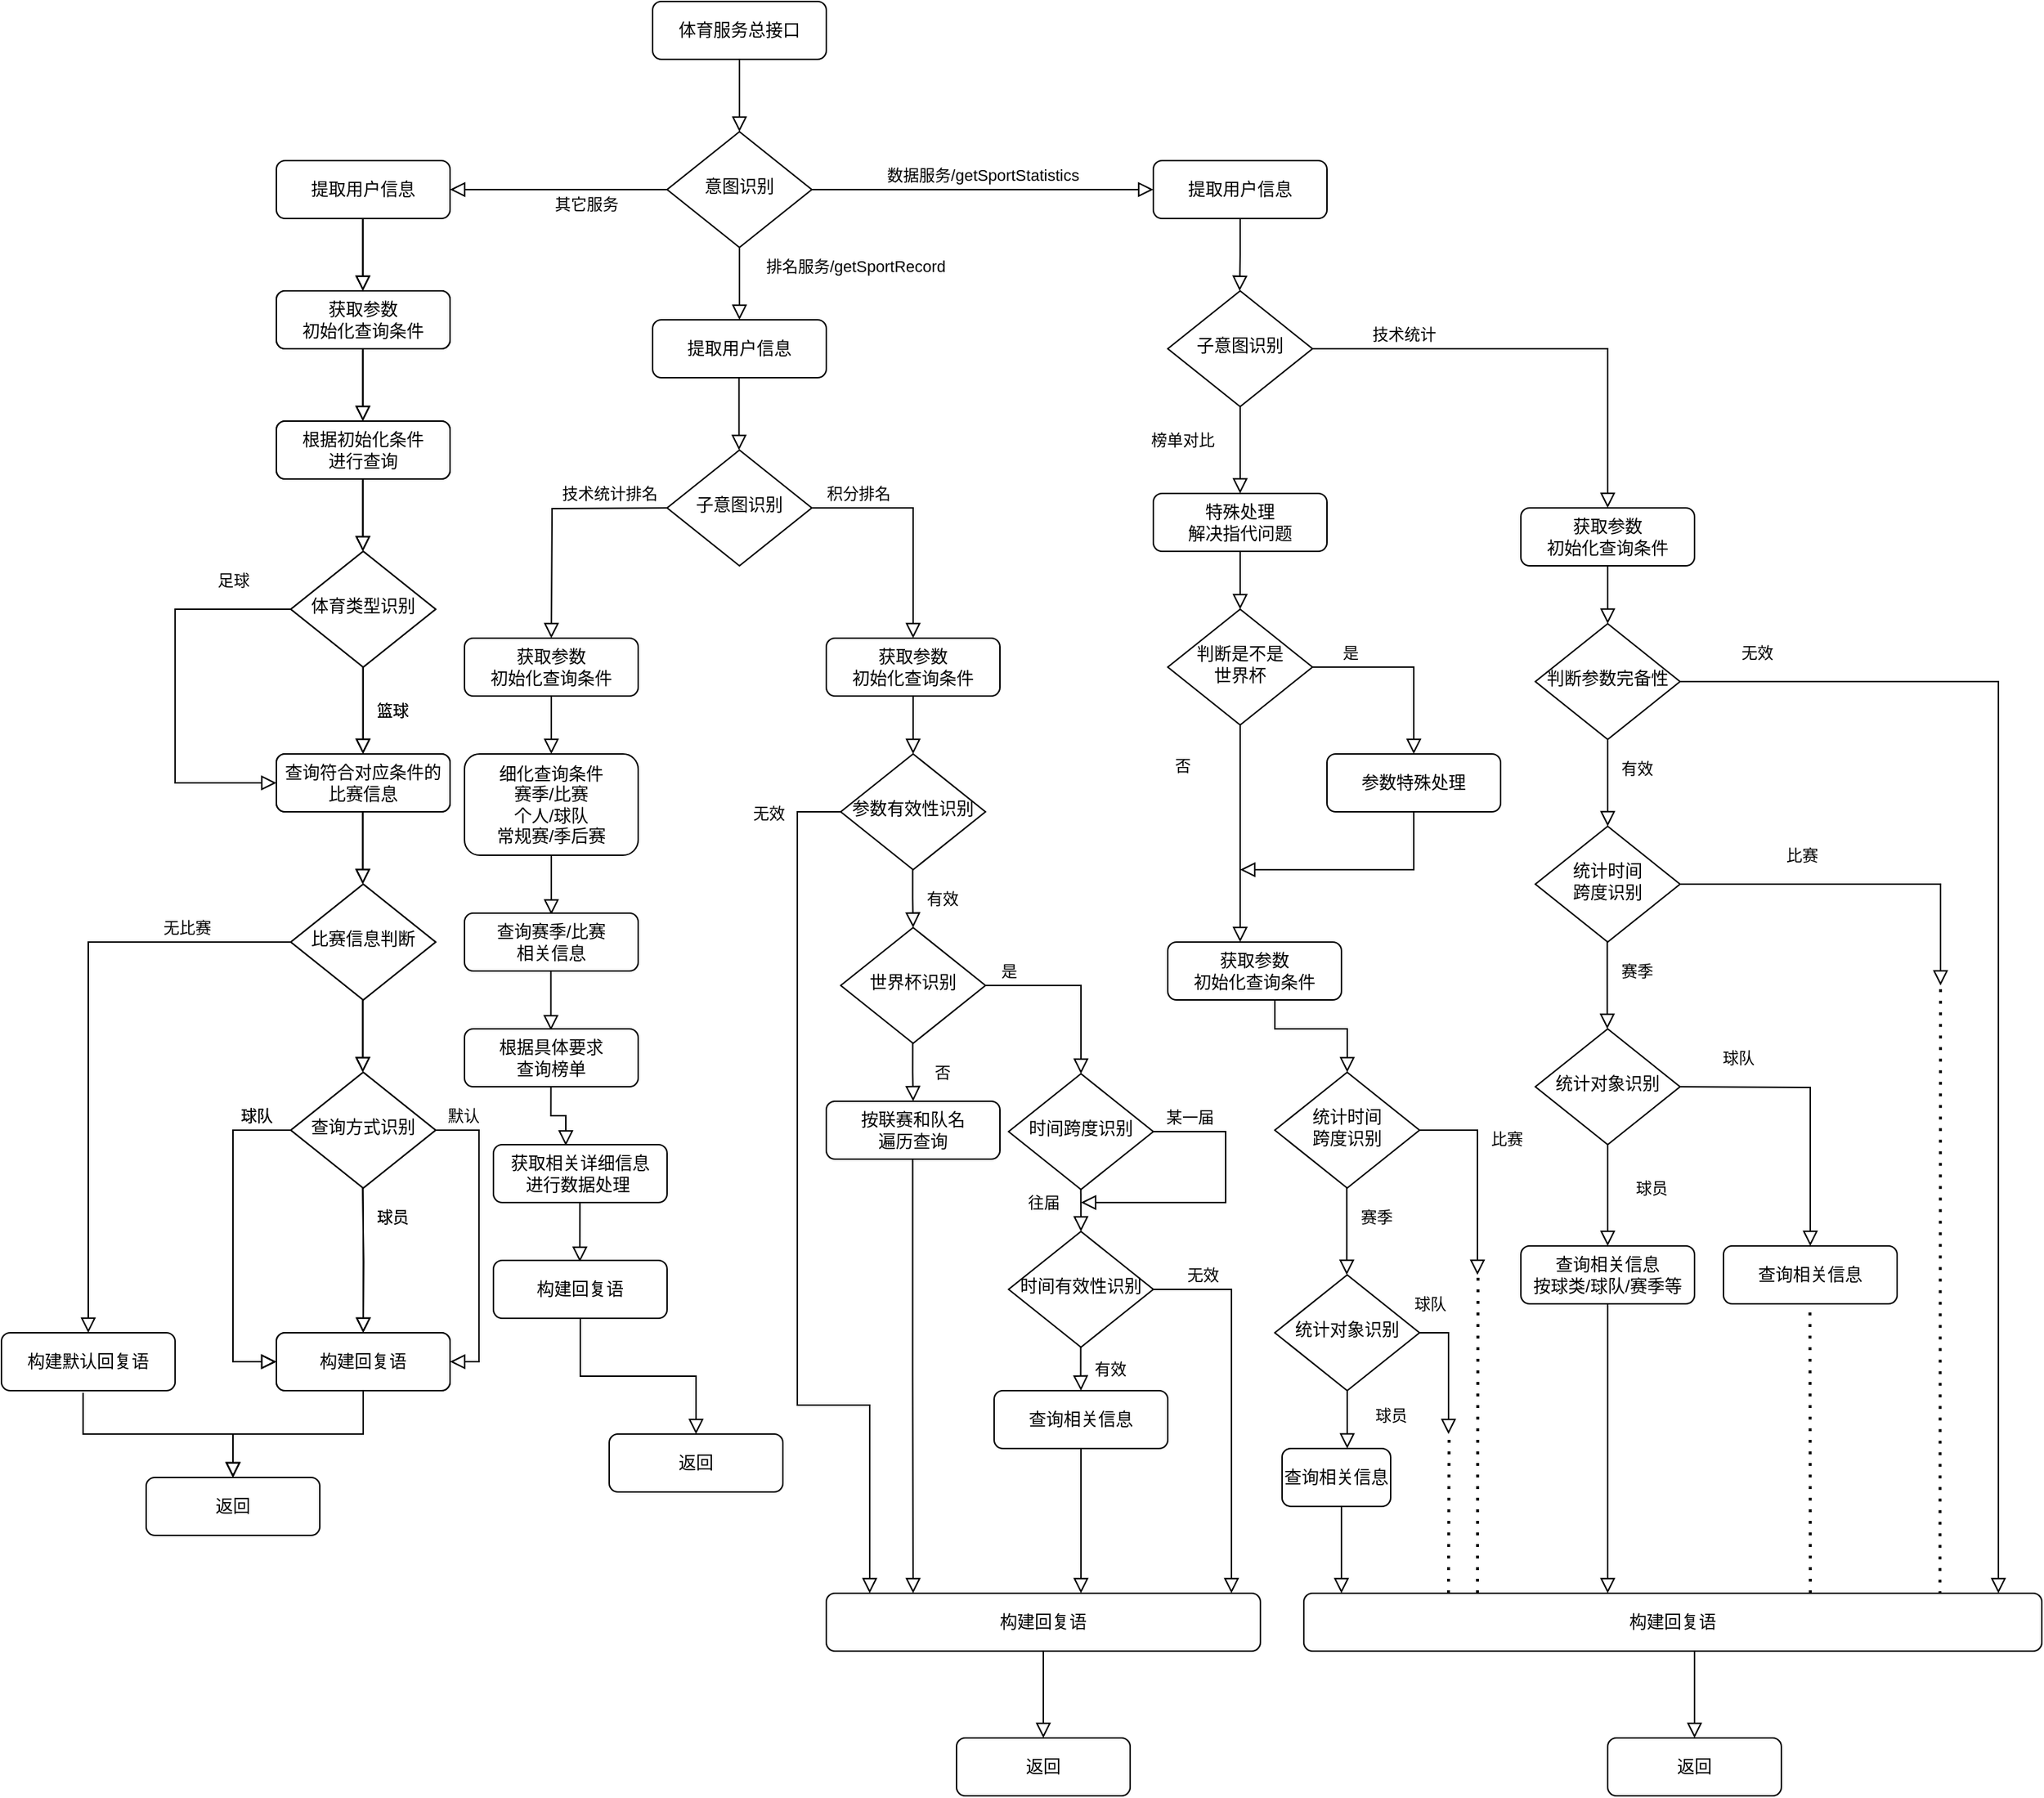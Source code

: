<mxfile version="14.9.6" type="github">
  <diagram id="C5RBs43oDa-KdzZeNtuy" name="Page-1">
    <mxGraphModel dx="3773" dy="1523" grid="1" gridSize="10" guides="1" tooltips="1" connect="1" arrows="1" fold="1" page="1" pageScale="1" pageWidth="827" pageHeight="1169" math="0" shadow="0">
      <root>
        <mxCell id="WIyWlLk6GJQsqaUBKTNV-0" />
        <mxCell id="WIyWlLk6GJQsqaUBKTNV-1" parent="WIyWlLk6GJQsqaUBKTNV-0" />
        <mxCell id="WIyWlLk6GJQsqaUBKTNV-2" value="" style="rounded=0;html=1;jettySize=auto;orthogonalLoop=1;fontSize=11;endArrow=block;endFill=0;endSize=8;strokeWidth=1;shadow=0;labelBackgroundColor=none;edgeStyle=orthogonalEdgeStyle;" parent="WIyWlLk6GJQsqaUBKTNV-1" source="WIyWlLk6GJQsqaUBKTNV-3" target="WIyWlLk6GJQsqaUBKTNV-6" edge="1">
          <mxGeometry relative="1" as="geometry" />
        </mxCell>
        <mxCell id="WIyWlLk6GJQsqaUBKTNV-3" value="体育服务总接口" style="rounded=1;whiteSpace=wrap;html=1;fontSize=12;glass=0;strokeWidth=1;shadow=0;" parent="WIyWlLk6GJQsqaUBKTNV-1" vertex="1">
          <mxGeometry x="390" y="80" width="120" height="40" as="geometry" />
        </mxCell>
        <mxCell id="WIyWlLk6GJQsqaUBKTNV-4" value="排名服务/getSportRecord" style="rounded=0;html=1;jettySize=auto;orthogonalLoop=1;fontSize=11;endArrow=block;endFill=0;endSize=8;strokeWidth=1;shadow=0;labelBackgroundColor=none;edgeStyle=orthogonalEdgeStyle;" parent="WIyWlLk6GJQsqaUBKTNV-1" source="WIyWlLk6GJQsqaUBKTNV-6" edge="1">
          <mxGeometry x="-0.5" y="80" relative="1" as="geometry">
            <mxPoint as="offset" />
            <mxPoint x="450" y="300" as="targetPoint" />
          </mxGeometry>
        </mxCell>
        <mxCell id="WIyWlLk6GJQsqaUBKTNV-5" value="数据服务/getSportStatistics" style="edgeStyle=orthogonalEdgeStyle;rounded=0;html=1;jettySize=auto;orthogonalLoop=1;fontSize=11;endArrow=block;endFill=0;endSize=8;strokeWidth=1;shadow=0;labelBackgroundColor=none;" parent="WIyWlLk6GJQsqaUBKTNV-1" source="WIyWlLk6GJQsqaUBKTNV-6" target="WIyWlLk6GJQsqaUBKTNV-7" edge="1">
          <mxGeometry y="10" relative="1" as="geometry">
            <mxPoint as="offset" />
          </mxGeometry>
        </mxCell>
        <mxCell id="WIyWlLk6GJQsqaUBKTNV-6" value="意图识别" style="rhombus;whiteSpace=wrap;html=1;shadow=0;fontFamily=Helvetica;fontSize=12;align=center;strokeWidth=1;spacing=6;spacingTop=-4;" parent="WIyWlLk6GJQsqaUBKTNV-1" vertex="1">
          <mxGeometry x="400" y="170" width="100" height="80" as="geometry" />
        </mxCell>
        <mxCell id="WIyWlLk6GJQsqaUBKTNV-11" value="提取用户信息" style="rounded=1;whiteSpace=wrap;html=1;fontSize=12;glass=0;strokeWidth=1;shadow=0;" parent="WIyWlLk6GJQsqaUBKTNV-1" vertex="1">
          <mxGeometry x="390" y="300" width="120" height="40" as="geometry" />
        </mxCell>
        <mxCell id="oZmuNUKRSDtqlvDH4_56-5" value="其它服务" style="edgeStyle=orthogonalEdgeStyle;rounded=0;html=1;jettySize=auto;orthogonalLoop=1;fontSize=11;endArrow=block;endFill=0;endSize=8;strokeWidth=1;shadow=0;labelBackgroundColor=none;exitX=0;exitY=0.5;exitDx=0;exitDy=0;" edge="1" parent="WIyWlLk6GJQsqaUBKTNV-1" source="WIyWlLk6GJQsqaUBKTNV-6" target="oZmuNUKRSDtqlvDH4_56-6">
          <mxGeometry x="-0.25" y="10" relative="1" as="geometry">
            <mxPoint as="offset" />
            <mxPoint x="510" y="220" as="sourcePoint" />
            <mxPoint x="320" y="210" as="targetPoint" />
          </mxGeometry>
        </mxCell>
        <mxCell id="oZmuNUKRSDtqlvDH4_56-6" value="提取用户信息" style="rounded=1;whiteSpace=wrap;html=1;fontSize=12;glass=0;strokeWidth=1;shadow=0;" vertex="1" parent="WIyWlLk6GJQsqaUBKTNV-1">
          <mxGeometry x="130" y="190" width="120" height="40" as="geometry" />
        </mxCell>
        <mxCell id="oZmuNUKRSDtqlvDH4_56-8" value="" style="rounded=0;html=1;jettySize=auto;orthogonalLoop=1;fontSize=11;endArrow=block;endFill=0;endSize=8;strokeWidth=1;shadow=0;labelBackgroundColor=none;edgeStyle=orthogonalEdgeStyle;" edge="1" parent="WIyWlLk6GJQsqaUBKTNV-1">
          <mxGeometry relative="1" as="geometry">
            <mxPoint x="189.76" y="230" as="sourcePoint" />
            <mxPoint x="189.76" y="280" as="targetPoint" />
          </mxGeometry>
        </mxCell>
        <mxCell id="oZmuNUKRSDtqlvDH4_56-9" value="获取参数&lt;br&gt;初始化查询条件" style="rounded=1;whiteSpace=wrap;html=1;fontSize=12;glass=0;strokeWidth=1;shadow=0;" vertex="1" parent="WIyWlLk6GJQsqaUBKTNV-1">
          <mxGeometry x="130" y="280" width="120" height="40" as="geometry" />
        </mxCell>
        <mxCell id="oZmuNUKRSDtqlvDH4_56-10" value="" style="rounded=0;html=1;jettySize=auto;orthogonalLoop=1;fontSize=11;endArrow=block;endFill=0;endSize=8;strokeWidth=1;shadow=0;labelBackgroundColor=none;edgeStyle=orthogonalEdgeStyle;" edge="1" parent="WIyWlLk6GJQsqaUBKTNV-1">
          <mxGeometry relative="1" as="geometry">
            <mxPoint x="189.76" y="320" as="sourcePoint" />
            <mxPoint x="189.76" y="370" as="targetPoint" />
          </mxGeometry>
        </mxCell>
        <mxCell id="oZmuNUKRSDtqlvDH4_56-11" value="根据初始化条件&lt;br&gt;进行查询" style="rounded=1;whiteSpace=wrap;html=1;fontSize=12;glass=0;strokeWidth=1;shadow=0;" vertex="1" parent="WIyWlLk6GJQsqaUBKTNV-1">
          <mxGeometry x="130" y="370" width="120" height="40" as="geometry" />
        </mxCell>
        <mxCell id="oZmuNUKRSDtqlvDH4_56-12" value="体育类型识别" style="rhombus;whiteSpace=wrap;html=1;shadow=0;fontFamily=Helvetica;fontSize=12;align=center;strokeWidth=1;spacing=6;spacingTop=-4;" vertex="1" parent="WIyWlLk6GJQsqaUBKTNV-1">
          <mxGeometry x="140" y="460" width="100" height="80" as="geometry" />
        </mxCell>
        <mxCell id="oZmuNUKRSDtqlvDH4_56-14" value="" style="rounded=0;html=1;jettySize=auto;orthogonalLoop=1;fontSize=11;endArrow=block;endFill=0;endSize=8;strokeWidth=1;shadow=0;labelBackgroundColor=none;edgeStyle=orthogonalEdgeStyle;" edge="1" parent="WIyWlLk6GJQsqaUBKTNV-1">
          <mxGeometry relative="1" as="geometry">
            <mxPoint x="189.76" y="410" as="sourcePoint" />
            <mxPoint x="189.76" y="460" as="targetPoint" />
          </mxGeometry>
        </mxCell>
        <mxCell id="oZmuNUKRSDtqlvDH4_56-16" value="篮球" style="rounded=0;html=1;jettySize=auto;orthogonalLoop=1;fontSize=11;endArrow=block;endFill=0;endSize=8;strokeWidth=1;shadow=0;labelBackgroundColor=none;edgeStyle=orthogonalEdgeStyle;" edge="1" parent="WIyWlLk6GJQsqaUBKTNV-1">
          <mxGeometry y="20" relative="1" as="geometry">
            <mxPoint as="offset" />
            <mxPoint x="189.86" y="540" as="sourcePoint" />
            <mxPoint x="189.86" y="600" as="targetPoint" />
          </mxGeometry>
        </mxCell>
        <mxCell id="oZmuNUKRSDtqlvDH4_56-19" value="查询符合条件的&lt;br&gt;比赛信息" style="rounded=1;whiteSpace=wrap;html=1;fontSize=12;glass=0;strokeWidth=1;shadow=0;" vertex="1" parent="WIyWlLk6GJQsqaUBKTNV-1">
          <mxGeometry x="130" y="600" width="120" height="40" as="geometry" />
        </mxCell>
        <mxCell id="oZmuNUKRSDtqlvDH4_56-26" value="足球" style="edgeStyle=orthogonalEdgeStyle;rounded=0;html=1;jettySize=auto;orthogonalLoop=1;fontSize=11;endArrow=block;endFill=0;endSize=8;strokeWidth=1;shadow=0;labelBackgroundColor=none;exitX=0;exitY=0.5;exitDx=0;exitDy=0;entryX=0;entryY=0.5;entryDx=0;entryDy=0;" edge="1" parent="WIyWlLk6GJQsqaUBKTNV-1" target="oZmuNUKRSDtqlvDH4_56-19">
          <mxGeometry x="-0.704" y="-20" relative="1" as="geometry">
            <mxPoint as="offset" />
            <mxPoint x="140" y="500" as="sourcePoint" />
            <mxPoint x="60" y="500" as="targetPoint" />
            <Array as="points">
              <mxPoint x="60" y="500" />
              <mxPoint x="60" y="620" />
            </Array>
          </mxGeometry>
        </mxCell>
        <mxCell id="oZmuNUKRSDtqlvDH4_56-27" value="比赛信息判断" style="rhombus;whiteSpace=wrap;html=1;shadow=0;fontFamily=Helvetica;fontSize=12;align=center;strokeWidth=1;spacing=6;spacingTop=-4;" vertex="1" parent="WIyWlLk6GJQsqaUBKTNV-1">
          <mxGeometry x="140" y="690" width="100" height="80" as="geometry" />
        </mxCell>
        <mxCell id="oZmuNUKRSDtqlvDH4_56-28" value="" style="rounded=0;html=1;jettySize=auto;orthogonalLoop=1;fontSize=11;endArrow=block;endFill=0;endSize=8;strokeWidth=1;shadow=0;labelBackgroundColor=none;edgeStyle=orthogonalEdgeStyle;" edge="1" parent="WIyWlLk6GJQsqaUBKTNV-1">
          <mxGeometry relative="1" as="geometry">
            <mxPoint x="189.71" y="640" as="sourcePoint" />
            <mxPoint x="189.71" y="690" as="targetPoint" />
          </mxGeometry>
        </mxCell>
        <mxCell id="oZmuNUKRSDtqlvDH4_56-31" value="" style="rounded=0;html=1;jettySize=auto;orthogonalLoop=1;fontSize=11;endArrow=block;endFill=0;endSize=8;strokeWidth=1;shadow=0;labelBackgroundColor=none;edgeStyle=orthogonalEdgeStyle;" edge="1" parent="WIyWlLk6GJQsqaUBKTNV-1">
          <mxGeometry relative="1" as="geometry">
            <mxPoint x="189.71" y="770" as="sourcePoint" />
            <mxPoint x="189.71" y="820" as="targetPoint" />
          </mxGeometry>
        </mxCell>
        <mxCell id="oZmuNUKRSDtqlvDH4_56-33" value="查询方式识别" style="rhombus;whiteSpace=wrap;html=1;shadow=0;fontFamily=Helvetica;fontSize=12;align=center;strokeWidth=1;spacing=6;spacingTop=-4;" vertex="1" parent="WIyWlLk6GJQsqaUBKTNV-1">
          <mxGeometry x="140" y="820" width="100" height="80" as="geometry" />
        </mxCell>
        <mxCell id="oZmuNUKRSDtqlvDH4_56-34" value="球员" style="rounded=0;html=1;jettySize=auto;orthogonalLoop=1;fontSize=11;endArrow=block;endFill=0;endSize=8;strokeWidth=1;shadow=0;labelBackgroundColor=none;edgeStyle=orthogonalEdgeStyle;entryX=0.5;entryY=0;entryDx=0;entryDy=0;" edge="1" parent="WIyWlLk6GJQsqaUBKTNV-1" target="oZmuNUKRSDtqlvDH4_56-37">
          <mxGeometry x="-0.601" y="20" relative="1" as="geometry">
            <mxPoint as="offset" />
            <mxPoint x="189.71" y="900" as="sourcePoint" />
            <mxPoint x="189.71" y="960" as="targetPoint" />
          </mxGeometry>
        </mxCell>
        <mxCell id="oZmuNUKRSDtqlvDH4_56-35" value="球队" style="edgeStyle=orthogonalEdgeStyle;rounded=0;html=1;jettySize=auto;orthogonalLoop=1;fontSize=11;endArrow=block;endFill=0;endSize=8;strokeWidth=1;shadow=0;labelBackgroundColor=none;entryX=0;entryY=0.5;entryDx=0;entryDy=0;" edge="1" parent="WIyWlLk6GJQsqaUBKTNV-1" source="oZmuNUKRSDtqlvDH4_56-33" target="oZmuNUKRSDtqlvDH4_56-37">
          <mxGeometry x="-0.789" y="-10" relative="1" as="geometry">
            <mxPoint as="offset" />
            <mxPoint x="150" y="739.71" as="sourcePoint" />
            <mxPoint x="100" y="1010" as="targetPoint" />
            <Array as="points">
              <mxPoint x="100" y="860" />
              <mxPoint x="100" y="1020" />
            </Array>
          </mxGeometry>
        </mxCell>
        <mxCell id="oZmuNUKRSDtqlvDH4_56-36" value="默认" style="edgeStyle=orthogonalEdgeStyle;rounded=0;html=1;jettySize=auto;orthogonalLoop=1;fontSize=11;endArrow=block;endFill=0;endSize=8;strokeWidth=1;shadow=0;labelBackgroundColor=none;exitX=1;exitY=0.5;exitDx=0;exitDy=0;entryX=1;entryY=0.5;entryDx=0;entryDy=0;" edge="1" parent="WIyWlLk6GJQsqaUBKTNV-1" source="oZmuNUKRSDtqlvDH4_56-33" target="oZmuNUKRSDtqlvDH4_56-37">
          <mxGeometry x="-0.826" y="10" relative="1" as="geometry">
            <mxPoint as="offset" />
            <mxPoint x="150.036" y="870.029" as="sourcePoint" />
            <mxPoint x="320" y="1020" as="targetPoint" />
            <Array as="points">
              <mxPoint x="270" y="860" />
              <mxPoint x="270" y="1020" />
            </Array>
          </mxGeometry>
        </mxCell>
        <mxCell id="oZmuNUKRSDtqlvDH4_56-37" value="构建回复语" style="rounded=1;whiteSpace=wrap;html=1;fontSize=12;glass=0;strokeWidth=1;shadow=0;" vertex="1" parent="WIyWlLk6GJQsqaUBKTNV-1">
          <mxGeometry x="130" y="1000" width="120" height="40" as="geometry" />
        </mxCell>
        <mxCell id="oZmuNUKRSDtqlvDH4_56-38" value="返回" style="rounded=1;whiteSpace=wrap;html=1;fontSize=12;glass=0;strokeWidth=1;shadow=0;" vertex="1" parent="WIyWlLk6GJQsqaUBKTNV-1">
          <mxGeometry x="40" y="1100" width="120" height="40" as="geometry" />
        </mxCell>
        <mxCell id="oZmuNUKRSDtqlvDH4_56-39" value="" style="rounded=0;html=1;jettySize=auto;orthogonalLoop=1;fontSize=11;endArrow=block;endFill=0;endSize=8;strokeWidth=1;shadow=0;labelBackgroundColor=none;edgeStyle=orthogonalEdgeStyle;exitX=0.47;exitY=1.036;exitDx=0;exitDy=0;exitPerimeter=0;" edge="1" parent="WIyWlLk6GJQsqaUBKTNV-1" source="oZmuNUKRSDtqlvDH4_56-63" target="oZmuNUKRSDtqlvDH4_56-38">
          <mxGeometry relative="1" as="geometry">
            <mxPoint x="89.66" y="1040" as="sourcePoint" />
            <mxPoint x="89.66" y="1090" as="targetPoint" />
            <Array as="points">
              <mxPoint x="-4" y="1070" />
              <mxPoint x="100" y="1070" />
            </Array>
          </mxGeometry>
        </mxCell>
        <mxCell id="oZmuNUKRSDtqlvDH4_56-40" value="" style="rounded=0;html=1;jettySize=auto;orthogonalLoop=1;fontSize=11;endArrow=block;endFill=0;endSize=8;strokeWidth=1;shadow=0;labelBackgroundColor=none;edgeStyle=orthogonalEdgeStyle;exitX=0.5;exitY=1;exitDx=0;exitDy=0;" edge="1" parent="WIyWlLk6GJQsqaUBKTNV-1" source="oZmuNUKRSDtqlvDH4_56-37">
          <mxGeometry relative="1" as="geometry">
            <mxPoint x="29.66" y="1050" as="sourcePoint" />
            <mxPoint x="100" y="1100" as="targetPoint" />
            <Array as="points">
              <mxPoint x="190" y="1070" />
              <mxPoint x="100" y="1070" />
              <mxPoint x="100" y="1100" />
            </Array>
          </mxGeometry>
        </mxCell>
        <mxCell id="oZmuNUKRSDtqlvDH4_56-42" value="子意图识别" style="rhombus;whiteSpace=wrap;html=1;shadow=0;fontFamily=Helvetica;fontSize=12;align=center;strokeWidth=1;spacing=6;spacingTop=-4;" vertex="1" parent="WIyWlLk6GJQsqaUBKTNV-1">
          <mxGeometry x="400" y="390" width="100" height="80" as="geometry" />
        </mxCell>
        <mxCell id="oZmuNUKRSDtqlvDH4_56-43" value="" style="rounded=0;html=1;jettySize=auto;orthogonalLoop=1;fontSize=11;endArrow=block;endFill=0;endSize=8;strokeWidth=1;shadow=0;labelBackgroundColor=none;edgeStyle=orthogonalEdgeStyle;" edge="1" parent="WIyWlLk6GJQsqaUBKTNV-1">
          <mxGeometry x="-0.5" y="80" relative="1" as="geometry">
            <mxPoint as="offset" />
            <mxPoint x="449.71" y="340" as="sourcePoint" />
            <mxPoint x="449.71" y="390" as="targetPoint" />
          </mxGeometry>
        </mxCell>
        <mxCell id="oZmuNUKRSDtqlvDH4_56-44" value="技术统计排名" style="edgeStyle=orthogonalEdgeStyle;rounded=0;html=1;jettySize=auto;orthogonalLoop=1;fontSize=11;endArrow=block;endFill=0;endSize=8;strokeWidth=1;shadow=0;labelBackgroundColor=none;" edge="1" parent="WIyWlLk6GJQsqaUBKTNV-1">
          <mxGeometry x="-0.529" y="-10" relative="1" as="geometry">
            <mxPoint as="offset" />
            <mxPoint x="400" y="430" as="sourcePoint" />
            <mxPoint x="320" y="520" as="targetPoint" />
          </mxGeometry>
        </mxCell>
        <mxCell id="oZmuNUKRSDtqlvDH4_56-47" value="" style="rounded=0;html=1;jettySize=auto;orthogonalLoop=1;fontSize=11;endArrow=block;endFill=0;endSize=8;strokeWidth=1;shadow=0;labelBackgroundColor=none;edgeStyle=orthogonalEdgeStyle;" edge="1" parent="WIyWlLk6GJQsqaUBKTNV-1">
          <mxGeometry relative="1" as="geometry">
            <mxPoint x="189.76" y="230" as="sourcePoint" />
            <mxPoint x="189.76" y="280" as="targetPoint" />
          </mxGeometry>
        </mxCell>
        <mxCell id="oZmuNUKRSDtqlvDH4_56-48" value="获取参数&lt;br&gt;初始化查询条件" style="rounded=1;whiteSpace=wrap;html=1;fontSize=12;glass=0;strokeWidth=1;shadow=0;" vertex="1" parent="WIyWlLk6GJQsqaUBKTNV-1">
          <mxGeometry x="130" y="280" width="120" height="40" as="geometry" />
        </mxCell>
        <mxCell id="oZmuNUKRSDtqlvDH4_56-49" value="" style="rounded=0;html=1;jettySize=auto;orthogonalLoop=1;fontSize=11;endArrow=block;endFill=0;endSize=8;strokeWidth=1;shadow=0;labelBackgroundColor=none;edgeStyle=orthogonalEdgeStyle;" edge="1" parent="WIyWlLk6GJQsqaUBKTNV-1">
          <mxGeometry relative="1" as="geometry">
            <mxPoint x="189.76" y="320" as="sourcePoint" />
            <mxPoint x="189.76" y="370" as="targetPoint" />
          </mxGeometry>
        </mxCell>
        <mxCell id="oZmuNUKRSDtqlvDH4_56-50" value="根据初始化条件&lt;br&gt;进行查询" style="rounded=1;whiteSpace=wrap;html=1;fontSize=12;glass=0;strokeWidth=1;shadow=0;" vertex="1" parent="WIyWlLk6GJQsqaUBKTNV-1">
          <mxGeometry x="130" y="370" width="120" height="40" as="geometry" />
        </mxCell>
        <mxCell id="oZmuNUKRSDtqlvDH4_56-51" value="体育类型识别" style="rhombus;whiteSpace=wrap;html=1;shadow=0;fontFamily=Helvetica;fontSize=12;align=center;strokeWidth=1;spacing=6;spacingTop=-4;" vertex="1" parent="WIyWlLk6GJQsqaUBKTNV-1">
          <mxGeometry x="140" y="460" width="100" height="80" as="geometry" />
        </mxCell>
        <mxCell id="oZmuNUKRSDtqlvDH4_56-52" value="" style="rounded=0;html=1;jettySize=auto;orthogonalLoop=1;fontSize=11;endArrow=block;endFill=0;endSize=8;strokeWidth=1;shadow=0;labelBackgroundColor=none;edgeStyle=orthogonalEdgeStyle;" edge="1" parent="WIyWlLk6GJQsqaUBKTNV-1">
          <mxGeometry relative="1" as="geometry">
            <mxPoint x="189.76" y="410" as="sourcePoint" />
            <mxPoint x="189.76" y="460" as="targetPoint" />
          </mxGeometry>
        </mxCell>
        <mxCell id="oZmuNUKRSDtqlvDH4_56-53" value="篮球" style="rounded=0;html=1;jettySize=auto;orthogonalLoop=1;fontSize=11;endArrow=block;endFill=0;endSize=8;strokeWidth=1;shadow=0;labelBackgroundColor=none;edgeStyle=orthogonalEdgeStyle;" edge="1" parent="WIyWlLk6GJQsqaUBKTNV-1">
          <mxGeometry y="20" relative="1" as="geometry">
            <mxPoint as="offset" />
            <mxPoint x="189.86" y="540" as="sourcePoint" />
            <mxPoint x="189.86" y="600" as="targetPoint" />
          </mxGeometry>
        </mxCell>
        <mxCell id="oZmuNUKRSDtqlvDH4_56-54" value="查询符合对应条件的&lt;br&gt;比赛信息" style="rounded=1;whiteSpace=wrap;html=1;fontSize=12;glass=0;strokeWidth=1;shadow=0;" vertex="1" parent="WIyWlLk6GJQsqaUBKTNV-1">
          <mxGeometry x="130" y="600" width="120" height="40" as="geometry" />
        </mxCell>
        <mxCell id="oZmuNUKRSDtqlvDH4_56-55" value="比赛信息判断" style="rhombus;whiteSpace=wrap;html=1;shadow=0;fontFamily=Helvetica;fontSize=12;align=center;strokeWidth=1;spacing=6;spacingTop=-4;" vertex="1" parent="WIyWlLk6GJQsqaUBKTNV-1">
          <mxGeometry x="140" y="690" width="100" height="80" as="geometry" />
        </mxCell>
        <mxCell id="oZmuNUKRSDtqlvDH4_56-56" value="" style="rounded=0;html=1;jettySize=auto;orthogonalLoop=1;fontSize=11;endArrow=block;endFill=0;endSize=8;strokeWidth=1;shadow=0;labelBackgroundColor=none;edgeStyle=orthogonalEdgeStyle;" edge="1" parent="WIyWlLk6GJQsqaUBKTNV-1">
          <mxGeometry relative="1" as="geometry">
            <mxPoint x="189.71" y="640" as="sourcePoint" />
            <mxPoint x="189.71" y="690" as="targetPoint" />
          </mxGeometry>
        </mxCell>
        <mxCell id="oZmuNUKRSDtqlvDH4_56-57" value="" style="rounded=0;html=1;jettySize=auto;orthogonalLoop=1;fontSize=11;endArrow=block;endFill=0;endSize=8;strokeWidth=1;shadow=0;labelBackgroundColor=none;edgeStyle=orthogonalEdgeStyle;" edge="1" parent="WIyWlLk6GJQsqaUBKTNV-1">
          <mxGeometry relative="1" as="geometry">
            <mxPoint x="189.71" y="770" as="sourcePoint" />
            <mxPoint x="189.71" y="820" as="targetPoint" />
          </mxGeometry>
        </mxCell>
        <mxCell id="oZmuNUKRSDtqlvDH4_56-58" value="查询方式识别" style="rhombus;whiteSpace=wrap;html=1;shadow=0;fontFamily=Helvetica;fontSize=12;align=center;strokeWidth=1;spacing=6;spacingTop=-4;" vertex="1" parent="WIyWlLk6GJQsqaUBKTNV-1">
          <mxGeometry x="140" y="820" width="100" height="80" as="geometry" />
        </mxCell>
        <mxCell id="oZmuNUKRSDtqlvDH4_56-59" value="球员" style="rounded=0;html=1;jettySize=auto;orthogonalLoop=1;fontSize=11;endArrow=block;endFill=0;endSize=8;strokeWidth=1;shadow=0;labelBackgroundColor=none;edgeStyle=orthogonalEdgeStyle;entryX=0.5;entryY=0;entryDx=0;entryDy=0;" edge="1" target="oZmuNUKRSDtqlvDH4_56-61" parent="WIyWlLk6GJQsqaUBKTNV-1">
          <mxGeometry x="-0.601" y="20" relative="1" as="geometry">
            <mxPoint as="offset" />
            <mxPoint x="189.71" y="900" as="sourcePoint" />
            <mxPoint x="189.71" y="960" as="targetPoint" />
          </mxGeometry>
        </mxCell>
        <mxCell id="oZmuNUKRSDtqlvDH4_56-60" value="球队" style="edgeStyle=orthogonalEdgeStyle;rounded=0;html=1;jettySize=auto;orthogonalLoop=1;fontSize=11;endArrow=block;endFill=0;endSize=8;strokeWidth=1;shadow=0;labelBackgroundColor=none;entryX=0;entryY=0.5;entryDx=0;entryDy=0;" edge="1" source="oZmuNUKRSDtqlvDH4_56-58" target="oZmuNUKRSDtqlvDH4_56-61" parent="WIyWlLk6GJQsqaUBKTNV-1">
          <mxGeometry x="-0.789" y="-10" relative="1" as="geometry">
            <mxPoint as="offset" />
            <mxPoint x="150" y="739.71" as="sourcePoint" />
            <mxPoint x="100" y="1010" as="targetPoint" />
            <Array as="points">
              <mxPoint x="100" y="860" />
              <mxPoint x="100" y="1020" />
            </Array>
          </mxGeometry>
        </mxCell>
        <mxCell id="oZmuNUKRSDtqlvDH4_56-61" value="构建回复语" style="rounded=1;whiteSpace=wrap;html=1;fontSize=12;glass=0;strokeWidth=1;shadow=0;" vertex="1" parent="WIyWlLk6GJQsqaUBKTNV-1">
          <mxGeometry x="130" y="1000" width="120" height="40" as="geometry" />
        </mxCell>
        <mxCell id="oZmuNUKRSDtqlvDH4_56-62" value="" style="rounded=0;html=1;jettySize=auto;orthogonalLoop=1;fontSize=11;endArrow=block;endFill=0;endSize=8;strokeWidth=1;shadow=0;labelBackgroundColor=none;edgeStyle=orthogonalEdgeStyle;exitX=0.5;exitY=1;exitDx=0;exitDy=0;" edge="1" source="oZmuNUKRSDtqlvDH4_56-61" parent="WIyWlLk6GJQsqaUBKTNV-1">
          <mxGeometry relative="1" as="geometry">
            <mxPoint x="29.66" y="1050" as="sourcePoint" />
            <mxPoint x="100" y="1100" as="targetPoint" />
            <Array as="points">
              <mxPoint x="190" y="1070" />
              <mxPoint x="100" y="1070" />
              <mxPoint x="100" y="1100" />
            </Array>
          </mxGeometry>
        </mxCell>
        <mxCell id="oZmuNUKRSDtqlvDH4_56-63" value="构建默认回复语" style="rounded=1;whiteSpace=wrap;html=1;fontSize=12;glass=0;strokeWidth=1;shadow=0;" vertex="1" parent="WIyWlLk6GJQsqaUBKTNV-1">
          <mxGeometry x="-60" y="1000" width="120" height="40" as="geometry" />
        </mxCell>
        <mxCell id="oZmuNUKRSDtqlvDH4_56-64" value="无比赛" style="edgeStyle=orthogonalEdgeStyle;rounded=0;html=1;jettySize=auto;orthogonalLoop=1;fontSize=11;endArrow=block;endFill=0;endSize=8;strokeWidth=1;shadow=0;labelBackgroundColor=none;entryX=0.5;entryY=0;entryDx=0;entryDy=0;" edge="1" target="oZmuNUKRSDtqlvDH4_56-63" parent="WIyWlLk6GJQsqaUBKTNV-1">
          <mxGeometry x="-0.65" y="-10" relative="1" as="geometry">
            <mxPoint as="offset" />
            <mxPoint x="140" y="730" as="sourcePoint" />
            <mxPoint x="130" y="729.71" as="targetPoint" />
            <Array as="points">
              <mxPoint y="730" />
              <mxPoint y="1000" />
            </Array>
          </mxGeometry>
        </mxCell>
        <mxCell id="oZmuNUKRSDtqlvDH4_56-67" value="获取参数&lt;br&gt;初始化查询条件" style="rounded=1;whiteSpace=wrap;html=1;fontSize=12;glass=0;strokeWidth=1;shadow=0;" vertex="1" parent="WIyWlLk6GJQsqaUBKTNV-1">
          <mxGeometry x="260" y="520" width="120" height="40" as="geometry" />
        </mxCell>
        <mxCell id="oZmuNUKRSDtqlvDH4_56-69" value="获取参数&lt;br&gt;初始化查询条件" style="rounded=1;whiteSpace=wrap;html=1;fontSize=12;glass=0;strokeWidth=1;shadow=0;" vertex="1" parent="WIyWlLk6GJQsqaUBKTNV-1">
          <mxGeometry x="510" y="520" width="120" height="40" as="geometry" />
        </mxCell>
        <mxCell id="oZmuNUKRSDtqlvDH4_56-71" value="积分排名" style="edgeStyle=orthogonalEdgeStyle;rounded=0;html=1;jettySize=auto;orthogonalLoop=1;fontSize=11;endArrow=block;endFill=0;endSize=8;strokeWidth=1;shadow=0;labelBackgroundColor=none;exitX=1;exitY=0.5;exitDx=0;exitDy=0;" edge="1" parent="WIyWlLk6GJQsqaUBKTNV-1" source="oZmuNUKRSDtqlvDH4_56-42">
          <mxGeometry x="-0.6" y="10" relative="1" as="geometry">
            <mxPoint as="offset" />
            <mxPoint x="410" y="440" as="sourcePoint" />
            <mxPoint x="570" y="520" as="targetPoint" />
            <Array as="points">
              <mxPoint x="570" y="430" />
              <mxPoint x="570" y="520" />
            </Array>
          </mxGeometry>
        </mxCell>
        <mxCell id="oZmuNUKRSDtqlvDH4_56-72" value="细化查询条件&lt;br&gt;赛季/比赛&lt;br&gt;个人/球队&lt;br&gt;常规赛/季后赛" style="rounded=1;whiteSpace=wrap;html=1;fontSize=12;glass=0;strokeWidth=1;shadow=0;" vertex="1" parent="WIyWlLk6GJQsqaUBKTNV-1">
          <mxGeometry x="260" y="600" width="120" height="70" as="geometry" />
        </mxCell>
        <mxCell id="oZmuNUKRSDtqlvDH4_56-73" value="" style="rounded=0;html=1;jettySize=auto;orthogonalLoop=1;fontSize=11;endArrow=block;endFill=0;endSize=8;strokeWidth=1;shadow=0;labelBackgroundColor=none;edgeStyle=orthogonalEdgeStyle;exitX=0.5;exitY=1;exitDx=0;exitDy=0;entryX=0.5;entryY=0;entryDx=0;entryDy=0;" edge="1" parent="WIyWlLk6GJQsqaUBKTNV-1" source="oZmuNUKRSDtqlvDH4_56-67" target="oZmuNUKRSDtqlvDH4_56-72">
          <mxGeometry relative="1" as="geometry">
            <mxPoint x="199.76" y="420" as="sourcePoint" />
            <mxPoint x="199.76" y="470" as="targetPoint" />
          </mxGeometry>
        </mxCell>
        <mxCell id="oZmuNUKRSDtqlvDH4_56-76" value="" style="rounded=0;html=1;jettySize=auto;orthogonalLoop=1;fontSize=11;endArrow=block;endFill=0;endSize=8;strokeWidth=1;shadow=0;labelBackgroundColor=none;edgeStyle=orthogonalEdgeStyle;entryX=0.5;entryY=0;entryDx=0;entryDy=0;" edge="1" parent="WIyWlLk6GJQsqaUBKTNV-1" source="oZmuNUKRSDtqlvDH4_56-72">
          <mxGeometry relative="1" as="geometry">
            <mxPoint x="320" y="671" as="sourcePoint" />
            <mxPoint x="320" y="711" as="targetPoint" />
          </mxGeometry>
        </mxCell>
        <mxCell id="oZmuNUKRSDtqlvDH4_56-77" value="查询赛季/比赛&lt;br&gt;相关信息" style="rounded=1;whiteSpace=wrap;html=1;fontSize=12;glass=0;strokeWidth=1;shadow=0;" vertex="1" parent="WIyWlLk6GJQsqaUBKTNV-1">
          <mxGeometry x="260" y="710" width="120" height="40" as="geometry" />
        </mxCell>
        <mxCell id="oZmuNUKRSDtqlvDH4_56-78" value="" style="rounded=0;html=1;jettySize=auto;orthogonalLoop=1;fontSize=11;endArrow=block;endFill=0;endSize=8;strokeWidth=1;shadow=0;labelBackgroundColor=none;edgeStyle=orthogonalEdgeStyle;entryX=0.5;entryY=0;entryDx=0;entryDy=0;" edge="1" parent="WIyWlLk6GJQsqaUBKTNV-1">
          <mxGeometry relative="1" as="geometry">
            <mxPoint x="319.71" y="750" as="sourcePoint" />
            <mxPoint x="319.71" y="791" as="targetPoint" />
          </mxGeometry>
        </mxCell>
        <mxCell id="oZmuNUKRSDtqlvDH4_56-79" value="根据具体要求&lt;br&gt;查询榜单" style="rounded=1;whiteSpace=wrap;html=1;fontSize=12;glass=0;strokeWidth=1;shadow=0;" vertex="1" parent="WIyWlLk6GJQsqaUBKTNV-1">
          <mxGeometry x="260" y="790" width="120" height="40" as="geometry" />
        </mxCell>
        <mxCell id="oZmuNUKRSDtqlvDH4_56-80" value="" style="rounded=0;html=1;jettySize=auto;orthogonalLoop=1;fontSize=11;endArrow=block;endFill=0;endSize=8;strokeWidth=1;shadow=0;labelBackgroundColor=none;edgeStyle=orthogonalEdgeStyle;entryX=0.42;entryY=0.014;entryDx=0;entryDy=0;entryPerimeter=0;" edge="1" parent="WIyWlLk6GJQsqaUBKTNV-1" target="oZmuNUKRSDtqlvDH4_56-81">
          <mxGeometry relative="1" as="geometry">
            <mxPoint x="319.74" y="830" as="sourcePoint" />
            <mxPoint x="319.74" y="871" as="targetPoint" />
            <Array as="points">
              <mxPoint x="320" y="850" />
              <mxPoint x="330" y="850" />
              <mxPoint x="330" y="871" />
            </Array>
          </mxGeometry>
        </mxCell>
        <mxCell id="oZmuNUKRSDtqlvDH4_56-81" value="获取相关详细信息&lt;br&gt;进行数据处理&amp;nbsp;" style="rounded=1;whiteSpace=wrap;html=1;fontSize=12;glass=0;strokeWidth=1;shadow=0;" vertex="1" parent="WIyWlLk6GJQsqaUBKTNV-1">
          <mxGeometry x="280" y="870" width="120" height="40" as="geometry" />
        </mxCell>
        <mxCell id="oZmuNUKRSDtqlvDH4_56-82" value="" style="rounded=0;html=1;jettySize=auto;orthogonalLoop=1;fontSize=11;endArrow=block;endFill=0;endSize=8;strokeWidth=1;shadow=0;labelBackgroundColor=none;edgeStyle=orthogonalEdgeStyle;entryX=0.5;entryY=0;entryDx=0;entryDy=0;" edge="1" parent="WIyWlLk6GJQsqaUBKTNV-1">
          <mxGeometry relative="1" as="geometry">
            <mxPoint x="339.74" y="910" as="sourcePoint" />
            <mxPoint x="339.74" y="951" as="targetPoint" />
            <Array as="points">
              <mxPoint x="340.03" y="940" />
              <mxPoint x="340.03" y="940" />
            </Array>
          </mxGeometry>
        </mxCell>
        <mxCell id="oZmuNUKRSDtqlvDH4_56-83" value="构建回复语" style="rounded=1;whiteSpace=wrap;html=1;fontSize=12;glass=0;strokeWidth=1;shadow=0;" vertex="1" parent="WIyWlLk6GJQsqaUBKTNV-1">
          <mxGeometry x="280" y="950" width="120" height="40" as="geometry" />
        </mxCell>
        <mxCell id="oZmuNUKRSDtqlvDH4_56-84" value="返回" style="rounded=1;whiteSpace=wrap;html=1;fontSize=12;glass=0;strokeWidth=1;shadow=0;" vertex="1" parent="WIyWlLk6GJQsqaUBKTNV-1">
          <mxGeometry x="360" y="1070" width="120" height="40" as="geometry" />
        </mxCell>
        <mxCell id="oZmuNUKRSDtqlvDH4_56-85" value="" style="rounded=0;html=1;jettySize=auto;orthogonalLoop=1;fontSize=11;endArrow=block;endFill=0;endSize=8;strokeWidth=1;shadow=0;labelBackgroundColor=none;edgeStyle=orthogonalEdgeStyle;exitX=0.5;exitY=1;exitDx=0;exitDy=0;" edge="1" parent="WIyWlLk6GJQsqaUBKTNV-1" source="oZmuNUKRSDtqlvDH4_56-83" target="oZmuNUKRSDtqlvDH4_56-84">
          <mxGeometry relative="1" as="geometry">
            <mxPoint x="349.74" y="920" as="sourcePoint" />
            <mxPoint x="349.74" y="961" as="targetPoint" />
            <Array as="points">
              <mxPoint x="340" y="1030" />
              <mxPoint x="420" y="1030" />
            </Array>
          </mxGeometry>
        </mxCell>
        <mxCell id="oZmuNUKRSDtqlvDH4_56-86" value="" style="rounded=0;html=1;jettySize=auto;orthogonalLoop=1;fontSize=11;endArrow=block;endFill=0;endSize=8;strokeWidth=1;shadow=0;labelBackgroundColor=none;edgeStyle=orthogonalEdgeStyle;exitX=0.5;exitY=1;exitDx=0;exitDy=0;" edge="1" parent="WIyWlLk6GJQsqaUBKTNV-1" source="oZmuNUKRSDtqlvDH4_56-69">
          <mxGeometry relative="1" as="geometry">
            <mxPoint x="330" y="570" as="sourcePoint" />
            <mxPoint x="570" y="600" as="targetPoint" />
          </mxGeometry>
        </mxCell>
        <mxCell id="oZmuNUKRSDtqlvDH4_56-88" value="参数有效性识别" style="rhombus;whiteSpace=wrap;html=1;shadow=0;fontFamily=Helvetica;fontSize=12;align=center;strokeWidth=1;spacing=6;spacingTop=-4;" vertex="1" parent="WIyWlLk6GJQsqaUBKTNV-1">
          <mxGeometry x="520" y="600" width="100" height="80" as="geometry" />
        </mxCell>
        <mxCell id="oZmuNUKRSDtqlvDH4_56-90" value="世界杯识别" style="rhombus;whiteSpace=wrap;html=1;shadow=0;fontFamily=Helvetica;fontSize=12;align=center;strokeWidth=1;spacing=6;spacingTop=-4;" vertex="1" parent="WIyWlLk6GJQsqaUBKTNV-1">
          <mxGeometry x="520" y="720" width="100" height="80" as="geometry" />
        </mxCell>
        <mxCell id="oZmuNUKRSDtqlvDH4_56-92" value="有效" style="rounded=0;html=1;jettySize=auto;orthogonalLoop=1;fontSize=11;endArrow=block;endFill=0;endSize=8;strokeWidth=1;shadow=0;labelBackgroundColor=none;edgeStyle=orthogonalEdgeStyle;" edge="1" parent="WIyWlLk6GJQsqaUBKTNV-1">
          <mxGeometry y="20" relative="1" as="geometry">
            <mxPoint as="offset" />
            <mxPoint x="569.71" y="680" as="sourcePoint" />
            <mxPoint x="570" y="720" as="targetPoint" />
            <Array as="points">
              <mxPoint x="570" y="700" />
            </Array>
          </mxGeometry>
        </mxCell>
        <mxCell id="oZmuNUKRSDtqlvDH4_56-93" value="否" style="rounded=0;html=1;jettySize=auto;orthogonalLoop=1;fontSize=11;endArrow=block;endFill=0;endSize=8;strokeWidth=1;shadow=0;labelBackgroundColor=none;edgeStyle=orthogonalEdgeStyle;" edge="1" parent="WIyWlLk6GJQsqaUBKTNV-1">
          <mxGeometry y="20" relative="1" as="geometry">
            <mxPoint as="offset" />
            <mxPoint x="569.74" y="800" as="sourcePoint" />
            <mxPoint x="570.03" y="840" as="targetPoint" />
            <Array as="points">
              <mxPoint x="570.03" y="820" />
            </Array>
          </mxGeometry>
        </mxCell>
        <mxCell id="oZmuNUKRSDtqlvDH4_56-94" value="是" style="rounded=0;html=1;jettySize=auto;orthogonalLoop=1;fontSize=11;endArrow=block;endFill=0;endSize=8;strokeWidth=1;shadow=0;labelBackgroundColor=none;edgeStyle=orthogonalEdgeStyle;exitX=1;exitY=0.5;exitDx=0;exitDy=0;entryX=0.5;entryY=0;entryDx=0;entryDy=0;" edge="1" parent="WIyWlLk6GJQsqaUBKTNV-1" source="oZmuNUKRSDtqlvDH4_56-90" target="oZmuNUKRSDtqlvDH4_56-95">
          <mxGeometry x="-0.75" y="10" relative="1" as="geometry">
            <mxPoint as="offset" />
            <mxPoint x="579.74" y="810" as="sourcePoint" />
            <mxPoint x="710" y="690" as="targetPoint" />
            <Array as="points">
              <mxPoint x="686" y="760" />
            </Array>
          </mxGeometry>
        </mxCell>
        <mxCell id="oZmuNUKRSDtqlvDH4_56-95" value="时间跨度识别" style="rhombus;whiteSpace=wrap;html=1;shadow=0;fontFamily=Helvetica;fontSize=12;align=center;strokeWidth=1;spacing=6;spacingTop=-4;" vertex="1" parent="WIyWlLk6GJQsqaUBKTNV-1">
          <mxGeometry x="636" y="821" width="100" height="80" as="geometry" />
        </mxCell>
        <mxCell id="oZmuNUKRSDtqlvDH4_56-96" value="某一届" style="rounded=0;html=1;jettySize=auto;orthogonalLoop=1;fontSize=11;endArrow=block;endFill=0;endSize=8;strokeWidth=1;shadow=0;labelBackgroundColor=none;edgeStyle=orthogonalEdgeStyle;exitX=1;exitY=0.5;exitDx=0;exitDy=0;" edge="1" parent="WIyWlLk6GJQsqaUBKTNV-1">
          <mxGeometry x="-0.75" y="10" relative="1" as="geometry">
            <mxPoint as="offset" />
            <mxPoint x="736" y="861" as="sourcePoint" />
            <mxPoint x="686" y="910" as="targetPoint" />
            <Array as="points">
              <mxPoint x="786" y="861" />
              <mxPoint x="786" y="910" />
            </Array>
          </mxGeometry>
        </mxCell>
        <mxCell id="oZmuNUKRSDtqlvDH4_56-97" value="往届" style="rounded=0;html=1;jettySize=auto;orthogonalLoop=1;fontSize=11;endArrow=block;endFill=0;endSize=8;strokeWidth=1;shadow=0;labelBackgroundColor=none;edgeStyle=orthogonalEdgeStyle;entryX=0.5;entryY=0;entryDx=0;entryDy=0;" edge="1" parent="WIyWlLk6GJQsqaUBKTNV-1" target="oZmuNUKRSDtqlvDH4_56-103">
          <mxGeometry x="-0.387" y="-26" relative="1" as="geometry">
            <mxPoint as="offset" />
            <mxPoint x="685.88" y="901" as="sourcePoint" />
            <mxPoint x="686.17" y="941" as="targetPoint" />
            <Array as="points" />
          </mxGeometry>
        </mxCell>
        <mxCell id="oZmuNUKRSDtqlvDH4_56-98" value="按联赛和队名&lt;br&gt;遍历查询" style="rounded=1;whiteSpace=wrap;html=1;fontSize=12;glass=0;strokeWidth=1;shadow=0;" vertex="1" parent="WIyWlLk6GJQsqaUBKTNV-1">
          <mxGeometry x="510" y="840" width="120" height="40" as="geometry" />
        </mxCell>
        <mxCell id="oZmuNUKRSDtqlvDH4_56-101" value="构建回复语" style="rounded=1;whiteSpace=wrap;html=1;fontSize=12;glass=0;strokeWidth=1;shadow=0;" vertex="1" parent="WIyWlLk6GJQsqaUBKTNV-1">
          <mxGeometry x="510" y="1180" width="300" height="40" as="geometry" />
        </mxCell>
        <mxCell id="oZmuNUKRSDtqlvDH4_56-102" value="" style="rounded=0;html=1;jettySize=auto;orthogonalLoop=1;fontSize=11;endArrow=block;endFill=0;endSize=8;strokeWidth=1;shadow=0;labelBackgroundColor=none;edgeStyle=orthogonalEdgeStyle;exitX=0.5;exitY=1;exitDx=0;exitDy=0;" edge="1" parent="WIyWlLk6GJQsqaUBKTNV-1">
          <mxGeometry relative="1" as="geometry">
            <mxPoint x="569.71" y="880" as="sourcePoint" />
            <mxPoint x="570" y="1180" as="targetPoint" />
            <Array as="points">
              <mxPoint x="570" y="1030" />
              <mxPoint x="570" y="1180" />
            </Array>
          </mxGeometry>
        </mxCell>
        <mxCell id="oZmuNUKRSDtqlvDH4_56-103" value="时间有效性识别" style="rhombus;whiteSpace=wrap;html=1;shadow=0;fontFamily=Helvetica;fontSize=12;align=center;strokeWidth=1;spacing=6;spacingTop=-4;" vertex="1" parent="WIyWlLk6GJQsqaUBKTNV-1">
          <mxGeometry x="636" y="930" width="100" height="80" as="geometry" />
        </mxCell>
        <mxCell id="oZmuNUKRSDtqlvDH4_56-104" value="查询相关信息" style="rounded=1;whiteSpace=wrap;html=1;fontSize=12;glass=0;strokeWidth=1;shadow=0;" vertex="1" parent="WIyWlLk6GJQsqaUBKTNV-1">
          <mxGeometry x="626" y="1040" width="120" height="40" as="geometry" />
        </mxCell>
        <mxCell id="oZmuNUKRSDtqlvDH4_56-105" value="有效" style="rounded=0;html=1;jettySize=auto;orthogonalLoop=1;fontSize=11;endArrow=block;endFill=0;endSize=8;strokeWidth=1;shadow=0;labelBackgroundColor=none;edgeStyle=orthogonalEdgeStyle;" edge="1" parent="WIyWlLk6GJQsqaUBKTNV-1">
          <mxGeometry y="20" relative="1" as="geometry">
            <mxPoint as="offset" />
            <mxPoint x="685.82" y="1010" as="sourcePoint" />
            <mxPoint x="686" y="1040" as="targetPoint" />
            <Array as="points">
              <mxPoint x="686.11" y="1030" />
            </Array>
          </mxGeometry>
        </mxCell>
        <mxCell id="oZmuNUKRSDtqlvDH4_56-106" value="无效" style="rounded=0;html=1;jettySize=auto;orthogonalLoop=1;fontSize=11;endArrow=block;endFill=0;endSize=8;strokeWidth=1;shadow=0;labelBackgroundColor=none;edgeStyle=orthogonalEdgeStyle;exitX=1;exitY=0.5;exitDx=0;exitDy=0;" edge="1" parent="WIyWlLk6GJQsqaUBKTNV-1" source="oZmuNUKRSDtqlvDH4_56-103">
          <mxGeometry x="-0.742" y="10" relative="1" as="geometry">
            <mxPoint as="offset" />
            <mxPoint x="760.02" y="980" as="sourcePoint" />
            <mxPoint x="790" y="1180" as="targetPoint" />
            <Array as="points">
              <mxPoint x="790" y="970" />
            </Array>
          </mxGeometry>
        </mxCell>
        <mxCell id="oZmuNUKRSDtqlvDH4_56-107" value="无效" style="rounded=0;html=1;jettySize=auto;orthogonalLoop=1;fontSize=11;endArrow=block;endFill=0;endSize=8;strokeWidth=1;shadow=0;labelBackgroundColor=none;edgeStyle=orthogonalEdgeStyle;exitX=0;exitY=0.5;exitDx=0;exitDy=0;" edge="1" parent="WIyWlLk6GJQsqaUBKTNV-1" source="oZmuNUKRSDtqlvDH4_56-88" target="oZmuNUKRSDtqlvDH4_56-101">
          <mxGeometry x="-0.9" y="-20" relative="1" as="geometry">
            <mxPoint as="offset" />
            <mxPoint x="449.71" y="640" as="sourcePoint" />
            <mxPoint x="568" y="1050" as="targetPoint" />
            <Array as="points">
              <mxPoint x="490" y="640" />
              <mxPoint x="490" y="1050" />
              <mxPoint x="540" y="1050" />
            </Array>
          </mxGeometry>
        </mxCell>
        <mxCell id="oZmuNUKRSDtqlvDH4_56-108" value="" style="rounded=0;html=1;jettySize=auto;orthogonalLoop=1;fontSize=11;endArrow=block;endFill=0;endSize=8;strokeWidth=1;shadow=0;labelBackgroundColor=none;edgeStyle=orthogonalEdgeStyle;exitX=0.5;exitY=1;exitDx=0;exitDy=0;" edge="1" parent="WIyWlLk6GJQsqaUBKTNV-1" source="oZmuNUKRSDtqlvDH4_56-104">
          <mxGeometry relative="1" as="geometry">
            <mxPoint x="579.71" y="890" as="sourcePoint" />
            <mxPoint x="686" y="1180" as="targetPoint" />
            <Array as="points">
              <mxPoint x="686" y="1130" />
              <mxPoint x="686" y="1130" />
            </Array>
          </mxGeometry>
        </mxCell>
        <mxCell id="oZmuNUKRSDtqlvDH4_56-109" value="返回" style="rounded=1;whiteSpace=wrap;html=1;fontSize=12;glass=0;strokeWidth=1;shadow=0;" vertex="1" parent="WIyWlLk6GJQsqaUBKTNV-1">
          <mxGeometry x="600" y="1280" width="120" height="40" as="geometry" />
        </mxCell>
        <mxCell id="oZmuNUKRSDtqlvDH4_56-110" value="" style="rounded=0;html=1;jettySize=auto;orthogonalLoop=1;fontSize=11;endArrow=block;endFill=0;endSize=8;strokeWidth=1;shadow=0;labelBackgroundColor=none;edgeStyle=orthogonalEdgeStyle;exitX=0.5;exitY=1;exitDx=0;exitDy=0;" edge="1" parent="WIyWlLk6GJQsqaUBKTNV-1">
          <mxGeometry relative="1" as="geometry">
            <mxPoint x="655.97" y="1220" as="sourcePoint" />
            <mxPoint x="660" y="1280" as="targetPoint" />
            <Array as="points">
              <mxPoint x="660" y="1220" />
            </Array>
          </mxGeometry>
        </mxCell>
        <mxCell id="oZmuNUKRSDtqlvDH4_56-111" value="子意图识别" style="rhombus;whiteSpace=wrap;html=1;shadow=0;fontFamily=Helvetica;fontSize=12;align=center;strokeWidth=1;spacing=6;spacingTop=-4;" vertex="1" parent="WIyWlLk6GJQsqaUBKTNV-1">
          <mxGeometry x="746" y="280" width="100" height="80" as="geometry" />
        </mxCell>
        <mxCell id="oZmuNUKRSDtqlvDH4_56-112" value="" style="rounded=0;html=1;jettySize=auto;orthogonalLoop=1;fontSize=11;endArrow=block;endFill=0;endSize=8;strokeWidth=1;shadow=0;labelBackgroundColor=none;edgeStyle=orthogonalEdgeStyle;startArrow=none;" edge="1" parent="WIyWlLk6GJQsqaUBKTNV-1" source="WIyWlLk6GJQsqaUBKTNV-7">
          <mxGeometry relative="1" as="geometry">
            <mxPoint x="795.66" y="230" as="sourcePoint" />
            <mxPoint x="795.66" y="280" as="targetPoint" />
          </mxGeometry>
        </mxCell>
        <mxCell id="oZmuNUKRSDtqlvDH4_56-113" value="技术统计" style="edgeStyle=orthogonalEdgeStyle;rounded=0;html=1;jettySize=auto;orthogonalLoop=1;fontSize=11;endArrow=block;endFill=0;endSize=8;strokeWidth=1;shadow=0;labelBackgroundColor=none;entryX=0.5;entryY=0;entryDx=0;entryDy=0;exitX=1;exitY=0.5;exitDx=0;exitDy=0;" edge="1" parent="WIyWlLk6GJQsqaUBKTNV-1" source="oZmuNUKRSDtqlvDH4_56-111" target="oZmuNUKRSDtqlvDH4_56-115">
          <mxGeometry x="-0.6" y="10" relative="1" as="geometry">
            <mxPoint as="offset" />
            <mxPoint x="850" y="320" as="sourcePoint" />
            <mxPoint x="860" y="410" as="targetPoint" />
            <Array as="points">
              <mxPoint x="1050" y="320" />
            </Array>
          </mxGeometry>
        </mxCell>
        <mxCell id="oZmuNUKRSDtqlvDH4_56-114" value="榜单对比" style="edgeStyle=orthogonalEdgeStyle;rounded=0;html=1;jettySize=auto;orthogonalLoop=1;fontSize=11;endArrow=block;endFill=0;endSize=8;strokeWidth=1;shadow=0;labelBackgroundColor=none;exitX=0.5;exitY=1;exitDx=0;exitDy=0;" edge="1" parent="WIyWlLk6GJQsqaUBKTNV-1" source="oZmuNUKRSDtqlvDH4_56-111">
          <mxGeometry x="-0.25" y="-40" relative="1" as="geometry">
            <mxPoint as="offset" />
            <mxPoint x="856" y="330" as="sourcePoint" />
            <mxPoint x="796" y="420" as="targetPoint" />
            <Array as="points">
              <mxPoint x="796" y="400" />
              <mxPoint x="796" y="400" />
            </Array>
          </mxGeometry>
        </mxCell>
        <mxCell id="oZmuNUKRSDtqlvDH4_56-115" value="获取参数&lt;br&gt;初始化查询条件" style="rounded=1;whiteSpace=wrap;html=1;fontSize=12;glass=0;strokeWidth=1;shadow=0;" vertex="1" parent="WIyWlLk6GJQsqaUBKTNV-1">
          <mxGeometry x="990" y="430" width="120" height="40" as="geometry" />
        </mxCell>
        <mxCell id="oZmuNUKRSDtqlvDH4_56-116" value="判断参数完备性" style="rhombus;whiteSpace=wrap;html=1;shadow=0;fontFamily=Helvetica;fontSize=12;align=center;strokeWidth=1;spacing=6;spacingTop=-4;" vertex="1" parent="WIyWlLk6GJQsqaUBKTNV-1">
          <mxGeometry x="1000" y="510" width="100" height="80" as="geometry" />
        </mxCell>
        <mxCell id="oZmuNUKRSDtqlvDH4_56-119" value="无效" style="edgeStyle=orthogonalEdgeStyle;rounded=0;html=1;jettySize=auto;orthogonalLoop=1;fontSize=11;endArrow=block;endFill=0;endSize=8;strokeWidth=1;shadow=0;labelBackgroundColor=none;" edge="1" parent="WIyWlLk6GJQsqaUBKTNV-1">
          <mxGeometry x="-0.877" y="20" relative="1" as="geometry">
            <mxPoint as="offset" />
            <mxPoint x="1100" y="550" as="sourcePoint" />
            <mxPoint x="1320" y="1180" as="targetPoint" />
            <Array as="points">
              <mxPoint x="1100" y="550" />
              <mxPoint x="1320" y="550" />
              <mxPoint x="1320" y="1253" />
            </Array>
          </mxGeometry>
        </mxCell>
        <mxCell id="oZmuNUKRSDtqlvDH4_56-120" value="" style="rounded=0;html=1;jettySize=auto;orthogonalLoop=1;fontSize=11;endArrow=block;endFill=0;endSize=8;strokeWidth=1;shadow=0;labelBackgroundColor=none;edgeStyle=orthogonalEdgeStyle;exitX=0.5;exitY=1;exitDx=0;exitDy=0;" edge="1" parent="WIyWlLk6GJQsqaUBKTNV-1" source="oZmuNUKRSDtqlvDH4_56-115">
          <mxGeometry relative="1" as="geometry">
            <mxPoint x="911" y="460" as="sourcePoint" />
            <mxPoint x="1050" y="510" as="targetPoint" />
            <Array as="points">
              <mxPoint x="1050" y="490" />
              <mxPoint x="1050" y="490" />
            </Array>
          </mxGeometry>
        </mxCell>
        <mxCell id="oZmuNUKRSDtqlvDH4_56-121" value="有效" style="edgeStyle=orthogonalEdgeStyle;rounded=0;html=1;jettySize=auto;orthogonalLoop=1;fontSize=11;endArrow=block;endFill=0;endSize=8;strokeWidth=1;shadow=0;labelBackgroundColor=none;exitX=0.5;exitY=1;exitDx=0;exitDy=0;" edge="1" parent="WIyWlLk6GJQsqaUBKTNV-1" source="oZmuNUKRSDtqlvDH4_56-116">
          <mxGeometry x="-0.333" y="20" relative="1" as="geometry">
            <mxPoint as="offset" />
            <mxPoint x="900" y="650" as="sourcePoint" />
            <mxPoint x="1050" y="650" as="targetPoint" />
            <Array as="points">
              <mxPoint x="1050" y="650" />
            </Array>
          </mxGeometry>
        </mxCell>
        <mxCell id="oZmuNUKRSDtqlvDH4_56-122" value="统计时间&lt;br&gt;跨度识别" style="rhombus;whiteSpace=wrap;html=1;shadow=0;fontFamily=Helvetica;fontSize=12;align=center;strokeWidth=1;spacing=6;spacingTop=-4;" vertex="1" parent="WIyWlLk6GJQsqaUBKTNV-1">
          <mxGeometry x="1000" y="650" width="100" height="80" as="geometry" />
        </mxCell>
        <mxCell id="oZmuNUKRSDtqlvDH4_56-123" value="赛季" style="edgeStyle=orthogonalEdgeStyle;rounded=0;html=1;jettySize=auto;orthogonalLoop=1;fontSize=11;endArrow=block;endFill=0;endSize=8;strokeWidth=1;shadow=0;labelBackgroundColor=none;exitX=0.5;exitY=1;exitDx=0;exitDy=0;" edge="1" parent="WIyWlLk6GJQsqaUBKTNV-1">
          <mxGeometry x="-0.333" y="20" relative="1" as="geometry">
            <mxPoint as="offset" />
            <mxPoint x="1049.71" y="730" as="sourcePoint" />
            <mxPoint x="1049.71" y="790" as="targetPoint" />
            <Array as="points">
              <mxPoint x="1049.71" y="760" />
              <mxPoint x="1049.71" y="760" />
            </Array>
          </mxGeometry>
        </mxCell>
        <mxCell id="oZmuNUKRSDtqlvDH4_56-124" value="比赛" style="edgeStyle=orthogonalEdgeStyle;rounded=0;html=1;jettySize=auto;orthogonalLoop=1;fontSize=11;endArrow=block;endFill=0;endSize=8;strokeWidth=1;shadow=0;labelBackgroundColor=none;exitX=1;exitY=0.5;exitDx=0;exitDy=0;" edge="1" parent="WIyWlLk6GJQsqaUBKTNV-1" source="oZmuNUKRSDtqlvDH4_56-122">
          <mxGeometry x="-0.333" y="20" relative="1" as="geometry">
            <mxPoint as="offset" />
            <mxPoint x="909.76" y="740" as="sourcePoint" />
            <mxPoint x="1280" y="760" as="targetPoint" />
            <Array as="points">
              <mxPoint x="1280" y="690" />
              <mxPoint x="1280" y="760" />
            </Array>
          </mxGeometry>
        </mxCell>
        <mxCell id="oZmuNUKRSDtqlvDH4_56-126" value="统计对象识别" style="rhombus;whiteSpace=wrap;html=1;shadow=0;fontFamily=Helvetica;fontSize=12;align=center;strokeWidth=1;spacing=6;spacingTop=-4;" vertex="1" parent="WIyWlLk6GJQsqaUBKTNV-1">
          <mxGeometry x="1000" y="790" width="100" height="80" as="geometry" />
        </mxCell>
        <mxCell id="oZmuNUKRSDtqlvDH4_56-127" value="" style="endArrow=none;dashed=1;html=1;dashPattern=1 3;strokeWidth=2;exitX=0.862;exitY=0.015;exitDx=0;exitDy=0;exitPerimeter=0;" edge="1" parent="WIyWlLk6GJQsqaUBKTNV-1" source="oZmuNUKRSDtqlvDH4_56-134">
          <mxGeometry width="50" height="50" relative="1" as="geometry">
            <mxPoint x="1280" y="1150" as="sourcePoint" />
            <mxPoint x="1280" y="760" as="targetPoint" />
          </mxGeometry>
        </mxCell>
        <mxCell id="oZmuNUKRSDtqlvDH4_56-129" value="球队" style="edgeStyle=orthogonalEdgeStyle;rounded=0;html=1;jettySize=auto;orthogonalLoop=1;fontSize=11;endArrow=block;endFill=0;endSize=8;strokeWidth=1;shadow=0;labelBackgroundColor=none;" edge="1" parent="WIyWlLk6GJQsqaUBKTNV-1" target="oZmuNUKRSDtqlvDH4_56-132">
          <mxGeometry x="-0.6" y="20" relative="1" as="geometry">
            <mxPoint as="offset" />
            <mxPoint x="1100" y="830.0" as="sourcePoint" />
            <mxPoint x="1190" y="830.0" as="targetPoint" />
          </mxGeometry>
        </mxCell>
        <mxCell id="oZmuNUKRSDtqlvDH4_56-130" value="球员" style="edgeStyle=orthogonalEdgeStyle;rounded=0;html=1;jettySize=auto;orthogonalLoop=1;fontSize=11;endArrow=block;endFill=0;endSize=8;strokeWidth=1;shadow=0;labelBackgroundColor=none;exitX=0.5;exitY=1;exitDx=0;exitDy=0;" edge="1" parent="WIyWlLk6GJQsqaUBKTNV-1" source="oZmuNUKRSDtqlvDH4_56-126">
          <mxGeometry x="-0.143" y="30" relative="1" as="geometry">
            <mxPoint as="offset" />
            <mxPoint x="1050" y="930" as="sourcePoint" />
            <mxPoint x="1050" y="940" as="targetPoint" />
            <Array as="points">
              <mxPoint x="1050" y="930" />
            </Array>
          </mxGeometry>
        </mxCell>
        <mxCell id="oZmuNUKRSDtqlvDH4_56-131" value="查询相关信息&lt;br&gt;按球类/球队/赛季等" style="rounded=1;whiteSpace=wrap;html=1;fontSize=12;glass=0;strokeWidth=1;shadow=0;" vertex="1" parent="WIyWlLk6GJQsqaUBKTNV-1">
          <mxGeometry x="990" y="940" width="120" height="40" as="geometry" />
        </mxCell>
        <mxCell id="oZmuNUKRSDtqlvDH4_56-132" value="查询相关信息" style="rounded=1;whiteSpace=wrap;html=1;fontSize=12;glass=0;strokeWidth=1;shadow=0;" vertex="1" parent="WIyWlLk6GJQsqaUBKTNV-1">
          <mxGeometry x="1130" y="940" width="120" height="40" as="geometry" />
        </mxCell>
        <mxCell id="oZmuNUKRSDtqlvDH4_56-133" value="" style="endArrow=none;dashed=1;html=1;dashPattern=1 3;strokeWidth=2;" edge="1" parent="WIyWlLk6GJQsqaUBKTNV-1">
          <mxGeometry width="50" height="50" relative="1" as="geometry">
            <mxPoint x="1190" y="1180" as="sourcePoint" />
            <mxPoint x="1189.76" y="980" as="targetPoint" />
          </mxGeometry>
        </mxCell>
        <mxCell id="oZmuNUKRSDtqlvDH4_56-134" value="构建回复语" style="rounded=1;whiteSpace=wrap;html=1;fontSize=12;glass=0;strokeWidth=1;shadow=0;" vertex="1" parent="WIyWlLk6GJQsqaUBKTNV-1">
          <mxGeometry x="840" y="1180" width="510" height="40" as="geometry" />
        </mxCell>
        <mxCell id="oZmuNUKRSDtqlvDH4_56-135" value="返回" style="rounded=1;whiteSpace=wrap;html=1;fontSize=12;glass=0;strokeWidth=1;shadow=0;" vertex="1" parent="WIyWlLk6GJQsqaUBKTNV-1">
          <mxGeometry x="1050" y="1280" width="120" height="40" as="geometry" />
        </mxCell>
        <mxCell id="oZmuNUKRSDtqlvDH4_56-136" value="" style="rounded=0;html=1;jettySize=auto;orthogonalLoop=1;fontSize=11;endArrow=block;endFill=0;endSize=8;strokeWidth=1;shadow=0;labelBackgroundColor=none;edgeStyle=orthogonalEdgeStyle;exitX=0.5;exitY=1;exitDx=0;exitDy=0;" edge="1" parent="WIyWlLk6GJQsqaUBKTNV-1">
          <mxGeometry relative="1" as="geometry">
            <mxPoint x="1105.97" y="1220" as="sourcePoint" />
            <mxPoint x="1110" y="1280" as="targetPoint" />
            <Array as="points">
              <mxPoint x="1110" y="1220" />
            </Array>
          </mxGeometry>
        </mxCell>
        <mxCell id="oZmuNUKRSDtqlvDH4_56-137" value="" style="rounded=0;html=1;jettySize=auto;orthogonalLoop=1;fontSize=11;endArrow=block;endFill=0;endSize=8;strokeWidth=1;shadow=0;labelBackgroundColor=none;edgeStyle=orthogonalEdgeStyle;exitX=0.5;exitY=1;exitDx=0;exitDy=0;" edge="1" parent="WIyWlLk6GJQsqaUBKTNV-1" target="oZmuNUKRSDtqlvDH4_56-134">
          <mxGeometry relative="1" as="geometry">
            <mxPoint x="1050" y="980" as="sourcePoint" />
            <mxPoint x="1050" y="1080" as="targetPoint" />
            <Array as="points">
              <mxPoint x="1050" y="1130" />
              <mxPoint x="1050" y="1130" />
            </Array>
          </mxGeometry>
        </mxCell>
        <mxCell id="oZmuNUKRSDtqlvDH4_56-138" value="特殊处理&lt;br&gt;解决指代问题" style="rounded=1;whiteSpace=wrap;html=1;fontSize=12;glass=0;strokeWidth=1;shadow=0;" vertex="1" parent="WIyWlLk6GJQsqaUBKTNV-1">
          <mxGeometry x="736" y="420" width="120" height="40" as="geometry" />
        </mxCell>
        <mxCell id="oZmuNUKRSDtqlvDH4_56-139" value="判断是不是&lt;br&gt;世界杯" style="rhombus;whiteSpace=wrap;html=1;shadow=0;fontFamily=Helvetica;fontSize=12;align=center;strokeWidth=1;spacing=6;spacingTop=-4;" vertex="1" parent="WIyWlLk6GJQsqaUBKTNV-1">
          <mxGeometry x="746" y="500" width="100" height="80" as="geometry" />
        </mxCell>
        <mxCell id="oZmuNUKRSDtqlvDH4_56-141" value="" style="rounded=0;html=1;jettySize=auto;orthogonalLoop=1;fontSize=11;endArrow=block;endFill=0;endSize=8;strokeWidth=1;shadow=0;labelBackgroundColor=none;edgeStyle=orthogonalEdgeStyle;exitX=0.5;exitY=1;exitDx=0;exitDy=0;" edge="1" parent="WIyWlLk6GJQsqaUBKTNV-1" source="oZmuNUKRSDtqlvDH4_56-138">
          <mxGeometry relative="1" as="geometry">
            <mxPoint x="636" y="570" as="sourcePoint" />
            <mxPoint x="796" y="500" as="targetPoint" />
            <Array as="points">
              <mxPoint x="796" y="470" />
              <mxPoint x="796" y="470" />
            </Array>
          </mxGeometry>
        </mxCell>
        <mxCell id="oZmuNUKRSDtqlvDH4_56-142" value="是" style="edgeStyle=orthogonalEdgeStyle;rounded=0;html=1;jettySize=auto;orthogonalLoop=1;fontSize=11;endArrow=block;endFill=0;endSize=8;strokeWidth=1;shadow=0;labelBackgroundColor=none;exitX=1;exitY=0.5;exitDx=0;exitDy=0;entryX=0.5;entryY=0;entryDx=0;entryDy=0;" edge="1" parent="WIyWlLk6GJQsqaUBKTNV-1" target="oZmuNUKRSDtqlvDH4_56-143">
          <mxGeometry x="-0.6" y="10" relative="1" as="geometry">
            <mxPoint as="offset" />
            <mxPoint x="846" y="540" as="sourcePoint" />
            <mxPoint x="916" y="630" as="targetPoint" />
            <Array as="points">
              <mxPoint x="916" y="540" />
            </Array>
          </mxGeometry>
        </mxCell>
        <mxCell id="oZmuNUKRSDtqlvDH4_56-143" value="参数特殊处理" style="rounded=1;whiteSpace=wrap;html=1;fontSize=12;glass=0;strokeWidth=1;shadow=0;" vertex="1" parent="WIyWlLk6GJQsqaUBKTNV-1">
          <mxGeometry x="856" y="600" width="120" height="40" as="geometry" />
        </mxCell>
        <mxCell id="oZmuNUKRSDtqlvDH4_56-145" value="否" style="edgeStyle=orthogonalEdgeStyle;rounded=0;html=1;jettySize=auto;orthogonalLoop=1;fontSize=11;endArrow=block;endFill=0;endSize=8;strokeWidth=1;shadow=0;labelBackgroundColor=none;exitX=0.5;exitY=1;exitDx=0;exitDy=0;" edge="1" parent="WIyWlLk6GJQsqaUBKTNV-1" source="oZmuNUKRSDtqlvDH4_56-139">
          <mxGeometry x="-0.625" y="-40" relative="1" as="geometry">
            <mxPoint as="offset" />
            <mxPoint x="776" y="650" as="sourcePoint" />
            <mxPoint x="796" y="730" as="targetPoint" />
            <Array as="points">
              <mxPoint x="796" y="600" />
              <mxPoint x="796" y="600" />
            </Array>
          </mxGeometry>
        </mxCell>
        <mxCell id="oZmuNUKRSDtqlvDH4_56-146" value="" style="rounded=0;html=1;jettySize=auto;orthogonalLoop=1;fontSize=11;endArrow=block;endFill=0;endSize=8;strokeWidth=1;shadow=0;labelBackgroundColor=none;edgeStyle=orthogonalEdgeStyle;" edge="1" parent="WIyWlLk6GJQsqaUBKTNV-1">
          <mxGeometry relative="1" as="geometry">
            <mxPoint x="920" y="640" as="sourcePoint" />
            <mxPoint x="796" y="680" as="targetPoint" />
            <Array as="points">
              <mxPoint x="916" y="640" />
              <mxPoint x="916" y="680" />
              <mxPoint x="796" y="680" />
            </Array>
          </mxGeometry>
        </mxCell>
        <mxCell id="oZmuNUKRSDtqlvDH4_56-147" value="获取参数&lt;br&gt;初始化查询条件" style="rounded=1;whiteSpace=wrap;html=1;fontSize=12;glass=0;strokeWidth=1;shadow=0;" vertex="1" parent="WIyWlLk6GJQsqaUBKTNV-1">
          <mxGeometry x="746" y="730" width="120" height="40" as="geometry" />
        </mxCell>
        <mxCell id="WIyWlLk6GJQsqaUBKTNV-7" value="提取用户信息" style="rounded=1;whiteSpace=wrap;html=1;fontSize=12;glass=0;strokeWidth=1;shadow=0;" parent="WIyWlLk6GJQsqaUBKTNV-1" vertex="1">
          <mxGeometry x="736" y="190" width="120" height="40" as="geometry" />
        </mxCell>
        <mxCell id="oZmuNUKRSDtqlvDH4_56-151" value="统计时间&lt;br&gt;跨度识别" style="rhombus;whiteSpace=wrap;html=1;shadow=0;fontFamily=Helvetica;fontSize=12;align=center;strokeWidth=1;spacing=6;spacingTop=-4;" vertex="1" parent="WIyWlLk6GJQsqaUBKTNV-1">
          <mxGeometry x="819.97" y="820" width="100" height="80" as="geometry" />
        </mxCell>
        <mxCell id="oZmuNUKRSDtqlvDH4_56-152" value="赛季" style="edgeStyle=orthogonalEdgeStyle;rounded=0;html=1;jettySize=auto;orthogonalLoop=1;fontSize=11;endArrow=block;endFill=0;endSize=8;strokeWidth=1;shadow=0;labelBackgroundColor=none;exitX=0.5;exitY=1;exitDx=0;exitDy=0;" edge="1" parent="WIyWlLk6GJQsqaUBKTNV-1">
          <mxGeometry x="-0.333" y="20" relative="1" as="geometry">
            <mxPoint as="offset" />
            <mxPoint x="869.68" y="900" as="sourcePoint" />
            <mxPoint x="869.68" y="960" as="targetPoint" />
            <Array as="points">
              <mxPoint x="869.68" y="930" />
              <mxPoint x="869.68" y="930" />
            </Array>
          </mxGeometry>
        </mxCell>
        <mxCell id="oZmuNUKRSDtqlvDH4_56-153" value="比赛" style="edgeStyle=orthogonalEdgeStyle;rounded=0;html=1;jettySize=auto;orthogonalLoop=1;fontSize=11;endArrow=block;endFill=0;endSize=8;strokeWidth=1;shadow=0;labelBackgroundColor=none;exitX=1;exitY=0.5;exitDx=0;exitDy=0;" edge="1" parent="WIyWlLk6GJQsqaUBKTNV-1" source="oZmuNUKRSDtqlvDH4_56-151">
          <mxGeometry x="-0.333" y="20" relative="1" as="geometry">
            <mxPoint as="offset" />
            <mxPoint x="729.73" y="910" as="sourcePoint" />
            <mxPoint x="960" y="960" as="targetPoint" />
            <Array as="points">
              <mxPoint x="960" y="860" />
              <mxPoint x="960" y="930" />
            </Array>
          </mxGeometry>
        </mxCell>
        <mxCell id="oZmuNUKRSDtqlvDH4_56-154" value="" style="endArrow=none;dashed=1;html=1;dashPattern=1 3;strokeWidth=2;" edge="1" parent="WIyWlLk6GJQsqaUBKTNV-1">
          <mxGeometry width="50" height="50" relative="1" as="geometry">
            <mxPoint x="960" y="1180" as="sourcePoint" />
            <mxPoint x="960.38" y="960" as="targetPoint" />
          </mxGeometry>
        </mxCell>
        <mxCell id="oZmuNUKRSDtqlvDH4_56-156" value="" style="rounded=0;html=1;jettySize=auto;orthogonalLoop=1;fontSize=11;endArrow=block;endFill=0;endSize=8;strokeWidth=1;shadow=0;labelBackgroundColor=none;edgeStyle=orthogonalEdgeStyle;exitX=0.45;exitY=1;exitDx=0;exitDy=0;exitPerimeter=0;" edge="1" parent="WIyWlLk6GJQsqaUBKTNV-1" source="oZmuNUKRSDtqlvDH4_56-147" target="oZmuNUKRSDtqlvDH4_56-151">
          <mxGeometry relative="1" as="geometry">
            <mxPoint x="930" y="650" as="sourcePoint" />
            <mxPoint x="806" y="690" as="targetPoint" />
            <Array as="points">
              <mxPoint x="820" y="770" />
              <mxPoint x="820" y="790" />
              <mxPoint x="870" y="790" />
            </Array>
          </mxGeometry>
        </mxCell>
        <mxCell id="oZmuNUKRSDtqlvDH4_56-158" value="统计对象识别" style="rhombus;whiteSpace=wrap;html=1;shadow=0;fontFamily=Helvetica;fontSize=12;align=center;strokeWidth=1;spacing=6;spacingTop=-4;" vertex="1" parent="WIyWlLk6GJQsqaUBKTNV-1">
          <mxGeometry x="819.97" y="960" width="100" height="80" as="geometry" />
        </mxCell>
        <mxCell id="oZmuNUKRSDtqlvDH4_56-159" value="球队" style="edgeStyle=orthogonalEdgeStyle;rounded=0;html=1;jettySize=auto;orthogonalLoop=1;fontSize=11;endArrow=block;endFill=0;endSize=8;strokeWidth=1;shadow=0;labelBackgroundColor=none;" edge="1" parent="WIyWlLk6GJQsqaUBKTNV-1">
          <mxGeometry x="-0.846" y="20" relative="1" as="geometry">
            <mxPoint as="offset" />
            <mxPoint x="919.97" y="1000" as="sourcePoint" />
            <mxPoint x="940" y="1070" as="targetPoint" />
            <Array as="points">
              <mxPoint x="940" y="1000" />
            </Array>
          </mxGeometry>
        </mxCell>
        <mxCell id="oZmuNUKRSDtqlvDH4_56-160" value="球员" style="edgeStyle=orthogonalEdgeStyle;rounded=0;html=1;jettySize=auto;orthogonalLoop=1;fontSize=11;endArrow=block;endFill=0;endSize=8;strokeWidth=1;shadow=0;labelBackgroundColor=none;exitX=0.5;exitY=1;exitDx=0;exitDy=0;" edge="1" parent="WIyWlLk6GJQsqaUBKTNV-1" source="oZmuNUKRSDtqlvDH4_56-158">
          <mxGeometry x="-0.143" y="30" relative="1" as="geometry">
            <mxPoint as="offset" />
            <mxPoint x="869.97" y="1100" as="sourcePoint" />
            <mxPoint x="870" y="1080" as="targetPoint" />
            <Array as="points">
              <mxPoint x="870" y="1080" />
              <mxPoint x="870" y="1080" />
            </Array>
          </mxGeometry>
        </mxCell>
        <mxCell id="oZmuNUKRSDtqlvDH4_56-161" value="查询相关信息" style="rounded=1;whiteSpace=wrap;html=1;fontSize=12;glass=0;strokeWidth=1;shadow=0;" vertex="1" parent="WIyWlLk6GJQsqaUBKTNV-1">
          <mxGeometry x="824.97" y="1080" width="75.03" height="40" as="geometry" />
        </mxCell>
        <mxCell id="oZmuNUKRSDtqlvDH4_56-163" value="" style="endArrow=none;dashed=1;html=1;dashPattern=1 3;strokeWidth=2;" edge="1" parent="WIyWlLk6GJQsqaUBKTNV-1">
          <mxGeometry width="50" height="50" relative="1" as="geometry">
            <mxPoint x="940" y="1180" as="sourcePoint" />
            <mxPoint x="940.38" y="1070" as="targetPoint" />
          </mxGeometry>
        </mxCell>
        <mxCell id="oZmuNUKRSDtqlvDH4_56-164" value="" style="rounded=0;html=1;jettySize=auto;orthogonalLoop=1;fontSize=11;endArrow=block;endFill=0;endSize=8;strokeWidth=1;shadow=0;labelBackgroundColor=none;edgeStyle=orthogonalEdgeStyle;" edge="1" parent="WIyWlLk6GJQsqaUBKTNV-1" target="oZmuNUKRSDtqlvDH4_56-134">
          <mxGeometry relative="1" as="geometry">
            <mxPoint x="866" y="1120" as="sourcePoint" />
            <mxPoint x="866.19" y="1240" as="targetPoint" />
            <Array as="points">
              <mxPoint x="866" y="1150" />
              <mxPoint x="866" y="1150" />
            </Array>
          </mxGeometry>
        </mxCell>
      </root>
    </mxGraphModel>
  </diagram>
</mxfile>
